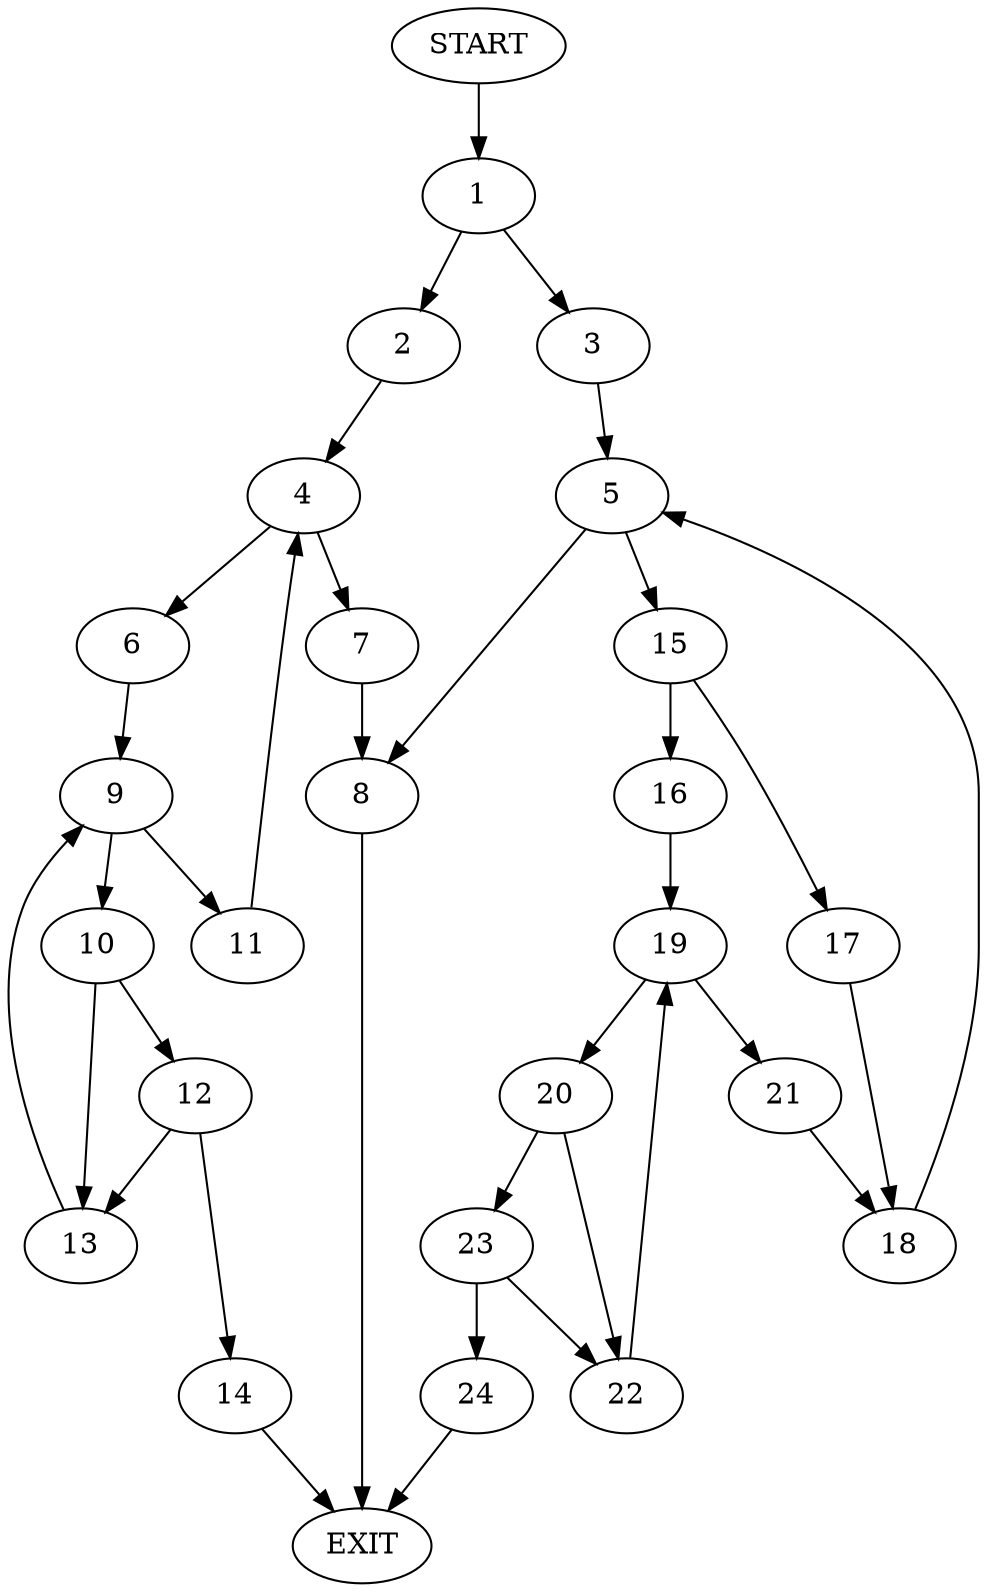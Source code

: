 digraph {
0 [label="START"]
25 [label="EXIT"]
0 -> 1
1 -> 2
1 -> 3
2 -> 4
3 -> 5
4 -> 6
4 -> 7
7 -> 8
6 -> 9
9 -> 10
9 -> 11
10 -> 12
10 -> 13
11 -> 4
12 -> 14
12 -> 13
13 -> 9
14 -> 25
8 -> 25
5 -> 8
5 -> 15
15 -> 16
15 -> 17
17 -> 18
16 -> 19
18 -> 5
19 -> 20
19 -> 21
21 -> 18
20 -> 22
20 -> 23
23 -> 22
23 -> 24
22 -> 19
24 -> 25
}
